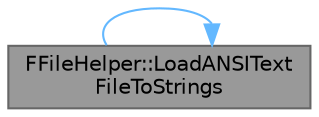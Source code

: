 digraph "FFileHelper::LoadANSITextFileToStrings"
{
 // INTERACTIVE_SVG=YES
 // LATEX_PDF_SIZE
  bgcolor="transparent";
  edge [fontname=Helvetica,fontsize=10,labelfontname=Helvetica,labelfontsize=10];
  node [fontname=Helvetica,fontsize=10,shape=box,height=0.2,width=0.4];
  rankdir="LR";
  Node1 [id="Node000001",label="FFileHelper::LoadANSIText\lFileToStrings",height=0.2,width=0.4,color="gray40", fillcolor="grey60", style="filled", fontcolor="black",tooltip="Load the given ANSI text file to an array of strings - one FString per line of the file."];
  Node1 -> Node1 [id="edge1_Node000001_Node000001",color="steelblue1",style="solid",tooltip=" "];
}
